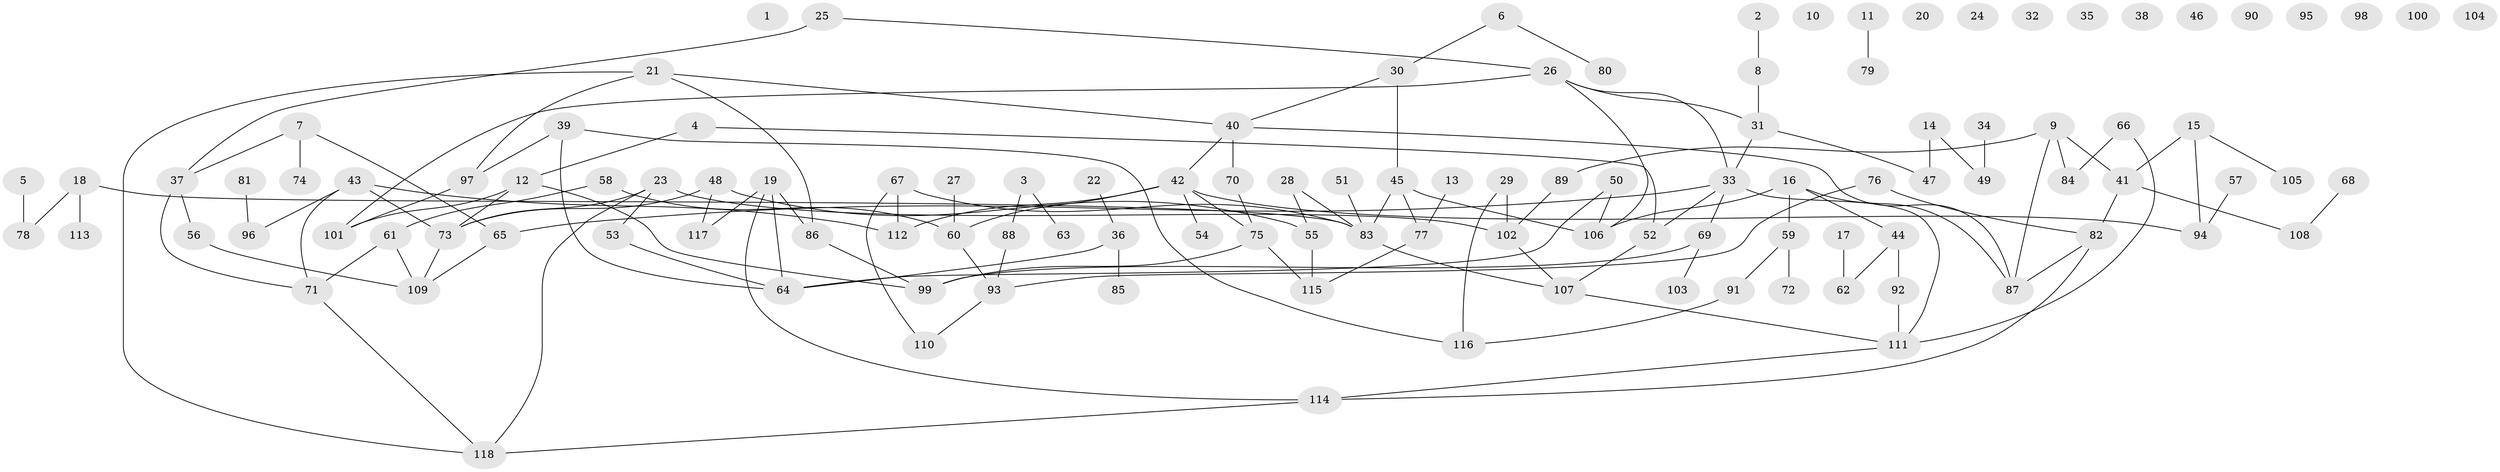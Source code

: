 // Generated by graph-tools (version 1.1) at 2025/49/03/09/25 03:49:05]
// undirected, 118 vertices, 143 edges
graph export_dot {
graph [start="1"]
  node [color=gray90,style=filled];
  1;
  2;
  3;
  4;
  5;
  6;
  7;
  8;
  9;
  10;
  11;
  12;
  13;
  14;
  15;
  16;
  17;
  18;
  19;
  20;
  21;
  22;
  23;
  24;
  25;
  26;
  27;
  28;
  29;
  30;
  31;
  32;
  33;
  34;
  35;
  36;
  37;
  38;
  39;
  40;
  41;
  42;
  43;
  44;
  45;
  46;
  47;
  48;
  49;
  50;
  51;
  52;
  53;
  54;
  55;
  56;
  57;
  58;
  59;
  60;
  61;
  62;
  63;
  64;
  65;
  66;
  67;
  68;
  69;
  70;
  71;
  72;
  73;
  74;
  75;
  76;
  77;
  78;
  79;
  80;
  81;
  82;
  83;
  84;
  85;
  86;
  87;
  88;
  89;
  90;
  91;
  92;
  93;
  94;
  95;
  96;
  97;
  98;
  99;
  100;
  101;
  102;
  103;
  104;
  105;
  106;
  107;
  108;
  109;
  110;
  111;
  112;
  113;
  114;
  115;
  116;
  117;
  118;
  2 -- 8;
  3 -- 63;
  3 -- 88;
  4 -- 12;
  4 -- 52;
  5 -- 78;
  6 -- 30;
  6 -- 80;
  7 -- 37;
  7 -- 65;
  7 -- 74;
  8 -- 31;
  9 -- 41;
  9 -- 84;
  9 -- 87;
  9 -- 89;
  11 -- 79;
  12 -- 73;
  12 -- 99;
  12 -- 101;
  13 -- 77;
  14 -- 47;
  14 -- 49;
  15 -- 41;
  15 -- 94;
  15 -- 105;
  16 -- 44;
  16 -- 59;
  16 -- 87;
  16 -- 106;
  17 -- 62;
  18 -- 78;
  18 -- 83;
  18 -- 113;
  19 -- 64;
  19 -- 86;
  19 -- 114;
  19 -- 117;
  21 -- 40;
  21 -- 86;
  21 -- 97;
  21 -- 118;
  22 -- 36;
  23 -- 53;
  23 -- 73;
  23 -- 102;
  23 -- 118;
  25 -- 26;
  25 -- 37;
  26 -- 31;
  26 -- 33;
  26 -- 101;
  26 -- 106;
  27 -- 60;
  28 -- 55;
  28 -- 83;
  29 -- 102;
  29 -- 116;
  30 -- 40;
  30 -- 45;
  31 -- 33;
  31 -- 47;
  33 -- 52;
  33 -- 65;
  33 -- 69;
  33 -- 111;
  34 -- 49;
  36 -- 64;
  36 -- 85;
  37 -- 56;
  37 -- 71;
  39 -- 64;
  39 -- 97;
  39 -- 116;
  40 -- 42;
  40 -- 70;
  40 -- 87;
  41 -- 82;
  41 -- 108;
  42 -- 54;
  42 -- 60;
  42 -- 75;
  42 -- 94;
  42 -- 112;
  43 -- 71;
  43 -- 73;
  43 -- 96;
  43 -- 112;
  44 -- 62;
  44 -- 92;
  45 -- 77;
  45 -- 83;
  45 -- 106;
  48 -- 55;
  48 -- 73;
  48 -- 117;
  50 -- 64;
  50 -- 106;
  51 -- 83;
  52 -- 107;
  53 -- 64;
  55 -- 115;
  56 -- 109;
  57 -- 94;
  58 -- 60;
  58 -- 61;
  59 -- 72;
  59 -- 91;
  60 -- 93;
  61 -- 71;
  61 -- 109;
  65 -- 109;
  66 -- 84;
  66 -- 111;
  67 -- 83;
  67 -- 110;
  67 -- 112;
  68 -- 108;
  69 -- 99;
  69 -- 103;
  70 -- 75;
  71 -- 118;
  73 -- 109;
  75 -- 99;
  75 -- 115;
  76 -- 82;
  76 -- 93;
  77 -- 115;
  81 -- 96;
  82 -- 87;
  82 -- 114;
  83 -- 107;
  86 -- 99;
  88 -- 93;
  89 -- 102;
  91 -- 116;
  92 -- 111;
  93 -- 110;
  97 -- 101;
  102 -- 107;
  107 -- 111;
  111 -- 114;
  114 -- 118;
}

